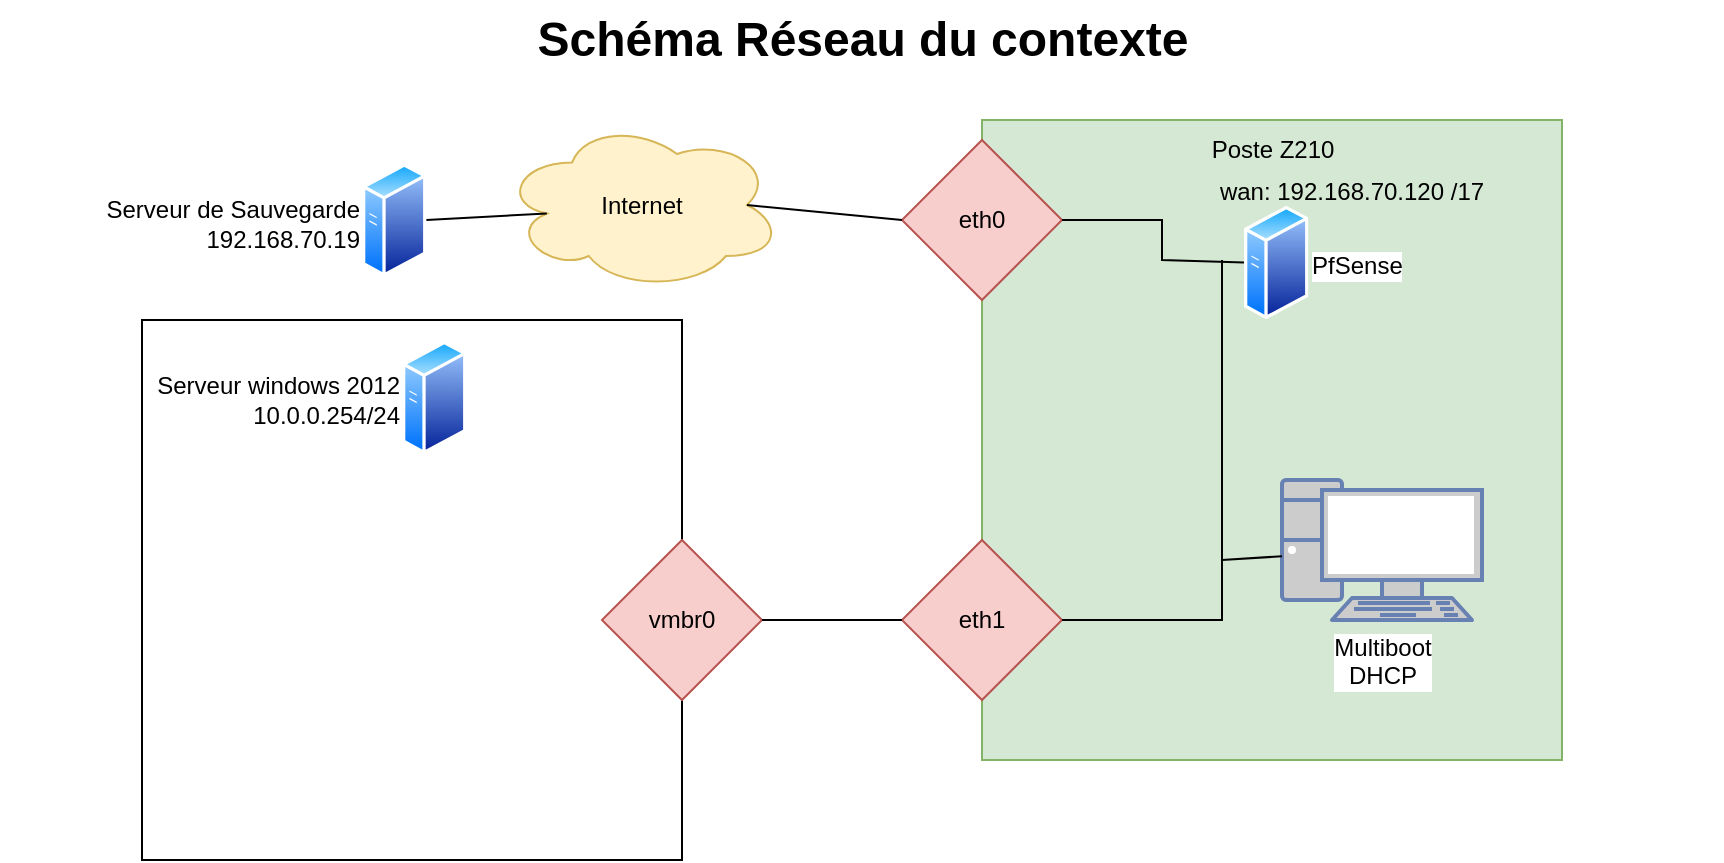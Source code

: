 <mxfile version="21.0.6" type="github">
  <diagram name="Page-1" id="e3a06f82-3646-2815-327d-82caf3d4e204">
    <mxGraphModel dx="712" dy="393" grid="1" gridSize="10" guides="1" tooltips="1" connect="1" arrows="1" fold="1" page="1" pageScale="1.5" pageWidth="1169" pageHeight="826" background="none" math="0" shadow="0">
      <root>
        <mxCell id="0" style=";html=1;" />
        <mxCell id="1" style=";html=1;" parent="0" />
        <mxCell id="6a7d8f32e03d9370-62" value="&lt;div&gt;Schéma Réseau du contexte&lt;/div&gt;" style="text;strokeColor=none;fillColor=none;html=1;fontSize=24;fontStyle=1;verticalAlign=middle;align=center;" parent="1" vertex="1">
          <mxGeometry x="499" y="30" width="861" height="40" as="geometry" />
        </mxCell>
        <mxCell id="WEffmVSrsMeL90ccFYZ0-1" value="" style="rounded=0;whiteSpace=wrap;html=1;fillColor=#d5e8d4;strokeColor=#82b366;" parent="1" vertex="1">
          <mxGeometry x="990" y="90" width="290" height="320" as="geometry" />
        </mxCell>
        <mxCell id="WEffmVSrsMeL90ccFYZ0-2" value="" style="whiteSpace=wrap;html=1;aspect=fixed;" parent="1" vertex="1">
          <mxGeometry x="570" y="190" width="270" height="270" as="geometry" />
        </mxCell>
        <mxCell id="WEffmVSrsMeL90ccFYZ0-3" value="eth0" style="rhombus;whiteSpace=wrap;html=1;fillColor=#f8cecc;strokeColor=#b85450;" parent="1" vertex="1">
          <mxGeometry x="950" y="100" width="80" height="80" as="geometry" />
        </mxCell>
        <mxCell id="WEffmVSrsMeL90ccFYZ0-4" value="eth1" style="rhombus;whiteSpace=wrap;html=1;fillColor=#f8cecc;strokeColor=#b85450;" parent="1" vertex="1">
          <mxGeometry x="950" y="300" width="80" height="80" as="geometry" />
        </mxCell>
        <mxCell id="WEffmVSrsMeL90ccFYZ0-5" value="&lt;div&gt;Internet&lt;/div&gt;" style="ellipse;shape=cloud;whiteSpace=wrap;html=1;fillColor=#fff2cc;strokeColor=#d6b656;" parent="1" vertex="1">
          <mxGeometry x="750" y="90" width="140" height="85" as="geometry" />
        </mxCell>
        <mxCell id="WEffmVSrsMeL90ccFYZ0-6" value="" style="endArrow=none;html=1;rounded=0;entryX=0;entryY=0.5;entryDx=0;entryDy=0;exitX=0.875;exitY=0.5;exitDx=0;exitDy=0;exitPerimeter=0;" parent="1" source="WEffmVSrsMeL90ccFYZ0-5" target="WEffmVSrsMeL90ccFYZ0-3" edge="1">
          <mxGeometry width="50" height="50" relative="1" as="geometry">
            <mxPoint x="876.75" y="175" as="sourcePoint" />
            <mxPoint x="926.75" y="125" as="targetPoint" />
          </mxGeometry>
        </mxCell>
        <mxCell id="WEffmVSrsMeL90ccFYZ0-8" value="vmbr0" style="rhombus;whiteSpace=wrap;html=1;fillColor=#f8cecc;strokeColor=#b85450;" parent="1" vertex="1">
          <mxGeometry x="800" y="300" width="80" height="80" as="geometry" />
        </mxCell>
        <mxCell id="WEffmVSrsMeL90ccFYZ0-9" value="" style="endArrow=none;html=1;rounded=0;entryX=0;entryY=0.5;entryDx=0;entryDy=0;exitX=1;exitY=0.5;exitDx=0;exitDy=0;" parent="1" source="WEffmVSrsMeL90ccFYZ0-8" target="WEffmVSrsMeL90ccFYZ0-4" edge="1">
          <mxGeometry width="50" height="50" relative="1" as="geometry">
            <mxPoint x="860" y="310" as="sourcePoint" />
            <mxPoint x="910" y="260" as="targetPoint" />
          </mxGeometry>
        </mxCell>
        <mxCell id="WEffmVSrsMeL90ccFYZ0-10" value="Poste Z210" style="text;html=1;strokeColor=none;fillColor=none;align=center;verticalAlign=middle;whiteSpace=wrap;rounded=0;" parent="1" vertex="1">
          <mxGeometry x="1087.5" y="90" width="95" height="30" as="geometry" />
        </mxCell>
        <mxCell id="WEffmVSrsMeL90ccFYZ0-11" value="PfSense" style="aspect=fixed;perimeter=ellipsePerimeter;html=1;align=left;shadow=0;dashed=0;spacingTop=3;image;image=img/lib/active_directory/generic_server.svg;labelPosition=right;verticalLabelPosition=middle;verticalAlign=middle;" parent="1" vertex="1">
          <mxGeometry x="1121" y="132.5" width="32.2" height="57.5" as="geometry" />
        </mxCell>
        <mxCell id="WEffmVSrsMeL90ccFYZ0-13" value="" style="endArrow=none;html=1;rounded=0;entryX=0;entryY=0.5;entryDx=0;entryDy=0;exitX=1;exitY=0.5;exitDx=0;exitDy=0;" parent="1" source="WEffmVSrsMeL90ccFYZ0-3" target="WEffmVSrsMeL90ccFYZ0-11" edge="1">
          <mxGeometry width="50" height="50" relative="1" as="geometry">
            <mxPoint x="1120" y="260" as="sourcePoint" />
            <mxPoint x="1170" y="210" as="targetPoint" />
            <Array as="points">
              <mxPoint x="1080" y="140" />
              <mxPoint x="1080" y="160" />
            </Array>
          </mxGeometry>
        </mxCell>
        <mxCell id="WEffmVSrsMeL90ccFYZ0-14" value="wan: 192.168.70.120 /17" style="text;html=1;strokeColor=none;fillColor=none;align=center;verticalAlign=middle;whiteSpace=wrap;rounded=0;" parent="1" vertex="1">
          <mxGeometry x="1100" y="111.25" width="150" height="30" as="geometry" />
        </mxCell>
        <mxCell id="R8LEIBekAV26BUvvYrCN-1" value="Serveur windows 2012&lt;br&gt;10.0.0.254/24" style="aspect=fixed;perimeter=ellipsePerimeter;html=1;align=right;shadow=0;dashed=0;spacingTop=3;image;image=img/lib/active_directory/generic_server.svg;labelPosition=left;verticalLabelPosition=middle;verticalAlign=middle;" vertex="1" parent="1">
          <mxGeometry x="700" y="200" width="32.2" height="57.5" as="geometry" />
        </mxCell>
        <mxCell id="R8LEIBekAV26BUvvYrCN-2" value="Serveur de Sauvegarde&lt;br&gt;192.168.70.19" style="aspect=fixed;perimeter=ellipsePerimeter;html=1;align=right;shadow=0;dashed=0;spacingTop=3;image;image=img/lib/active_directory/generic_server.svg;labelPosition=left;verticalLabelPosition=middle;verticalAlign=middle;" vertex="1" parent="1">
          <mxGeometry x="680" y="111.25" width="32.2" height="57.5" as="geometry" />
        </mxCell>
        <mxCell id="R8LEIBekAV26BUvvYrCN-3" value="" style="endArrow=none;html=1;rounded=0;exitX=1;exitY=0.5;exitDx=0;exitDy=0;entryX=0.16;entryY=0.55;entryDx=0;entryDy=0;entryPerimeter=0;" edge="1" parent="1" source="R8LEIBekAV26BUvvYrCN-2" target="WEffmVSrsMeL90ccFYZ0-5">
          <mxGeometry width="50" height="50" relative="1" as="geometry">
            <mxPoint x="850" y="200" as="sourcePoint" />
            <mxPoint x="900" y="150" as="targetPoint" />
          </mxGeometry>
        </mxCell>
        <mxCell id="R8LEIBekAV26BUvvYrCN-4" value="Multiboot&lt;br&gt;&lt;div&gt;DHCP&lt;/div&gt;" style="fontColor=#000000;verticalAlign=top;verticalLabelPosition=bottom;labelPosition=center;align=center;html=1;outlineConnect=0;fillColor=#CCCCCC;strokeColor=#6881B3;gradientColor=none;gradientDirection=north;strokeWidth=2;shape=mxgraph.networks.pc;labelBackgroundColor=default;" vertex="1" parent="1">
          <mxGeometry x="1140" y="270" width="100" height="70" as="geometry" />
        </mxCell>
        <mxCell id="R8LEIBekAV26BUvvYrCN-5" value="" style="endArrow=none;html=1;rounded=0;exitX=1;exitY=0.5;exitDx=0;exitDy=0;" edge="1" parent="1" source="WEffmVSrsMeL90ccFYZ0-4">
          <mxGeometry width="50" height="50" relative="1" as="geometry">
            <mxPoint x="1020" y="310" as="sourcePoint" />
            <mxPoint x="1110" y="160" as="targetPoint" />
            <Array as="points">
              <mxPoint x="1110" y="340" />
            </Array>
          </mxGeometry>
        </mxCell>
        <mxCell id="R8LEIBekAV26BUvvYrCN-6" value="" style="endArrow=none;html=1;rounded=0;" edge="1" parent="1" source="R8LEIBekAV26BUvvYrCN-4">
          <mxGeometry width="50" height="50" relative="1" as="geometry">
            <mxPoint x="1020" y="310" as="sourcePoint" />
            <mxPoint x="1110" y="310" as="targetPoint" />
          </mxGeometry>
        </mxCell>
      </root>
    </mxGraphModel>
  </diagram>
</mxfile>
